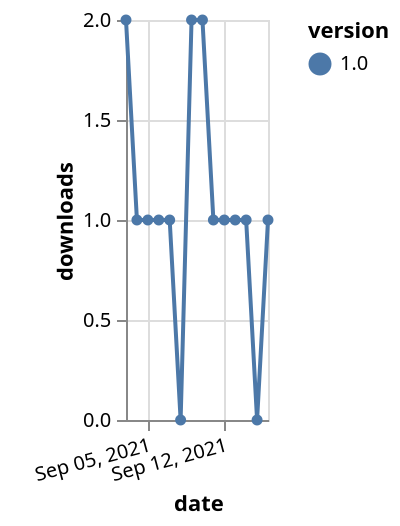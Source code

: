{"$schema": "https://vega.github.io/schema/vega-lite/v5.json", "description": "A simple bar chart with embedded data.", "data": {"values": [{"date": "2021-09-03", "total": 167, "delta": 2, "version": "1.0"}, {"date": "2021-09-04", "total": 168, "delta": 1, "version": "1.0"}, {"date": "2021-09-05", "total": 169, "delta": 1, "version": "1.0"}, {"date": "2021-09-06", "total": 170, "delta": 1, "version": "1.0"}, {"date": "2021-09-07", "total": 171, "delta": 1, "version": "1.0"}, {"date": "2021-09-08", "total": 171, "delta": 0, "version": "1.0"}, {"date": "2021-09-09", "total": 173, "delta": 2, "version": "1.0"}, {"date": "2021-09-10", "total": 175, "delta": 2, "version": "1.0"}, {"date": "2021-09-11", "total": 176, "delta": 1, "version": "1.0"}, {"date": "2021-09-12", "total": 177, "delta": 1, "version": "1.0"}, {"date": "2021-09-13", "total": 178, "delta": 1, "version": "1.0"}, {"date": "2021-09-14", "total": 179, "delta": 1, "version": "1.0"}, {"date": "2021-09-15", "total": 179, "delta": 0, "version": "1.0"}, {"date": "2021-09-16", "total": 180, "delta": 1, "version": "1.0"}]}, "width": "container", "mark": {"type": "line", "point": {"filled": true}}, "encoding": {"x": {"field": "date", "type": "temporal", "timeUnit": "yearmonthdate", "title": "date", "axis": {"labelAngle": -15}}, "y": {"field": "delta", "type": "quantitative", "title": "downloads"}, "color": {"field": "version", "type": "nominal"}, "tooltip": {"field": "delta"}}}